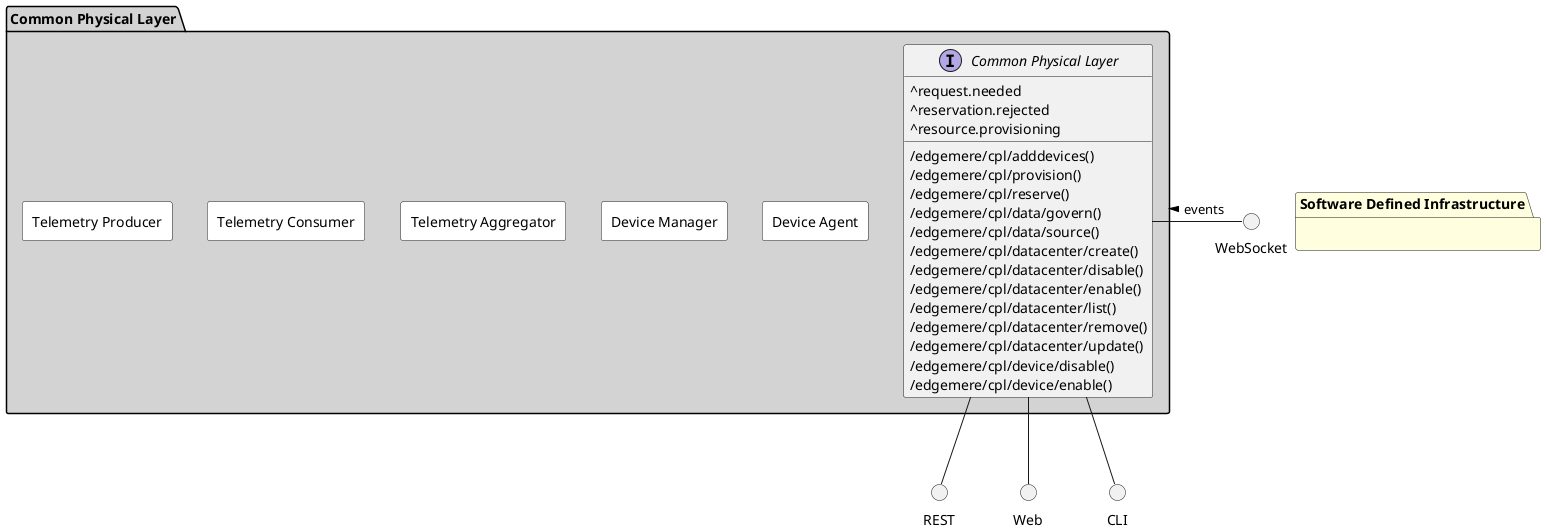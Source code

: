 @startuml


package "Common Physical Layer" #lightgray {

}

package "Software Defined Infrastructure" #lightyellow {

}


package "Common Physical Layer" #lightgray {

    interface "Common Physical Layer" as i {
            ^request.needed
            ^reservation.rejected
            ^resource.provisioning
    
            /edgemere/cpl/adddevices()
            /edgemere/cpl/provision()
            /edgemere/cpl/reserve()
            /edgemere/cpl/data/govern()
            /edgemere/cpl/data/source()
            /edgemere/cpl/datacenter/create()
            /edgemere/cpl/datacenter/disable()
            /edgemere/cpl/datacenter/enable()
            /edgemere/cpl/datacenter/list()
            /edgemere/cpl/datacenter/remove()
            /edgemere/cpl/datacenter/update()
            /edgemere/cpl/device/disable()
            /edgemere/cpl/device/enable()
    
    }
}

circle REST
circle Web
circle CLI
circle WebSocket

i -down- Web
i -down- CLI
i -down- REST
WebSocket -left- i: events >

package "Common Physical Layer" #lightgray {


rectangle "Device Agent" #white {
}

rectangle "Device Manager" #white {
}

rectangle "Telemetry Aggregator" #white {
}

rectangle "Telemetry Consumer" #white {
}

rectangle "Telemetry Producer" #white {
}

}



@enduml
